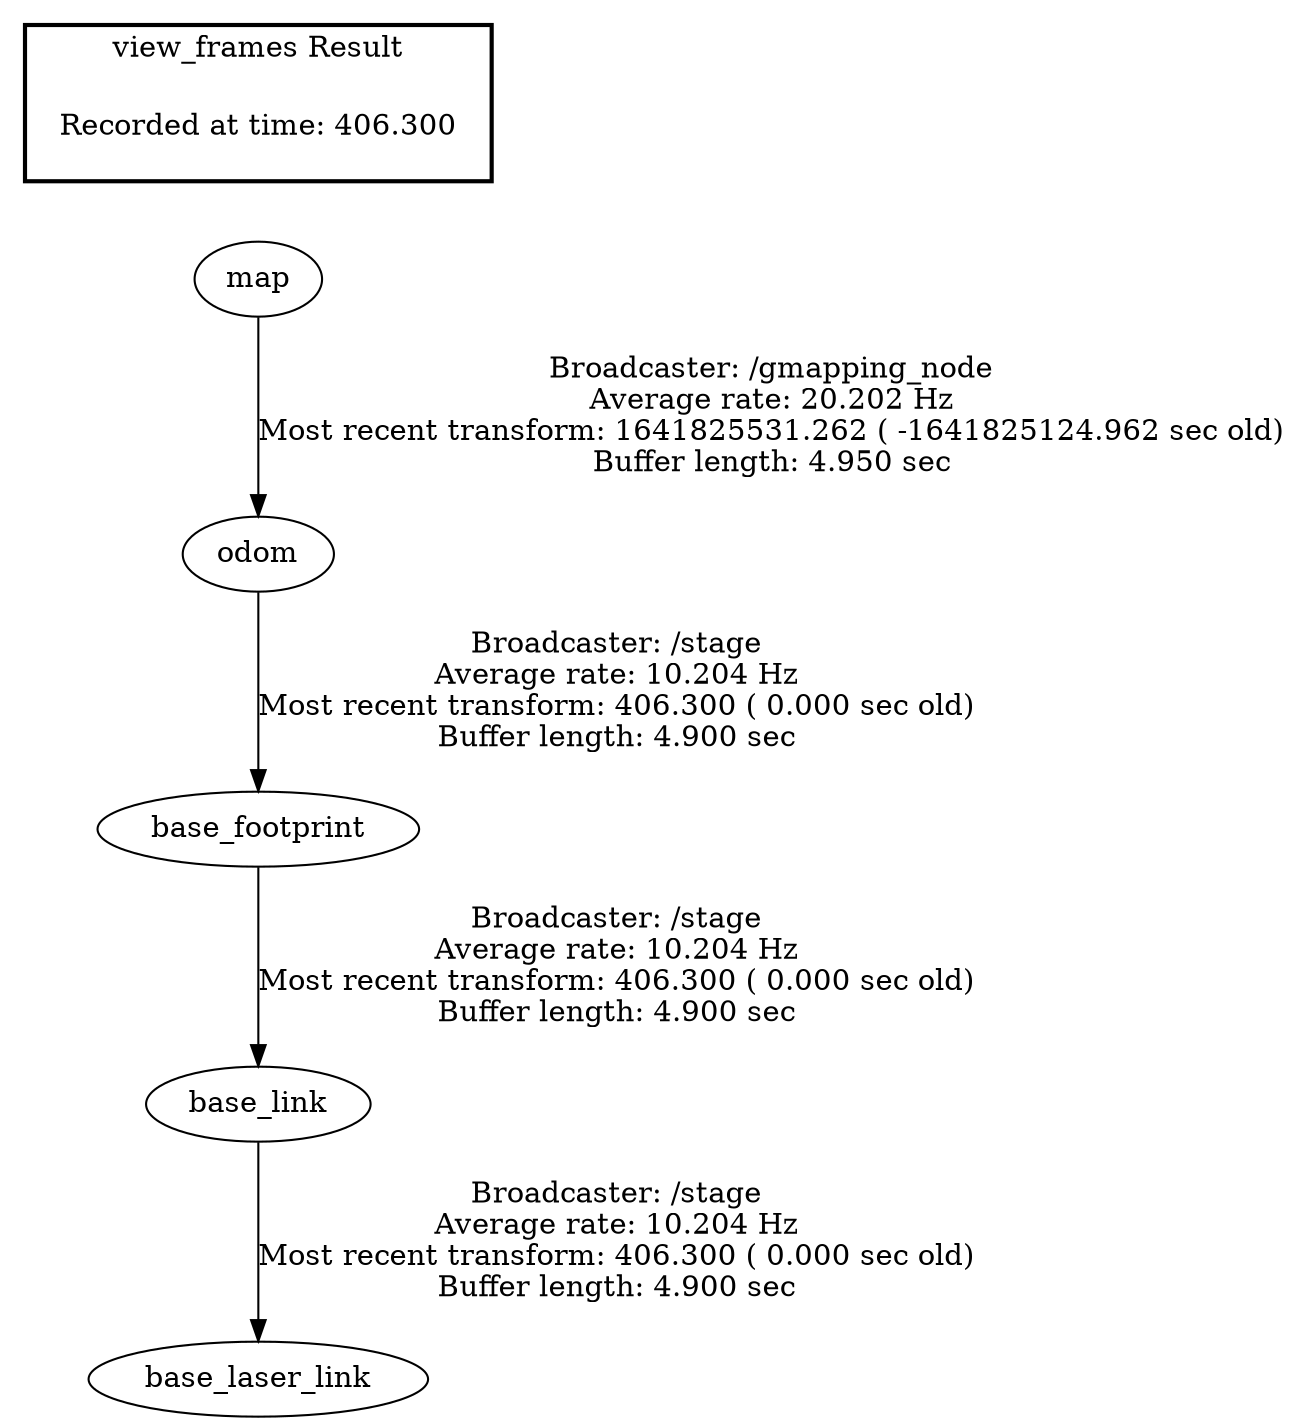 digraph G {
"map" -> "odom"[label="Broadcaster: /gmapping_node\nAverage rate: 20.202 Hz\nMost recent transform: 1641825531.262 ( -1641825124.962 sec old)\nBuffer length: 4.950 sec\n"];
"base_link" -> "base_laser_link"[label="Broadcaster: /stage\nAverage rate: 10.204 Hz\nMost recent transform: 406.300 ( 0.000 sec old)\nBuffer length: 4.900 sec\n"];
"base_footprint" -> "base_link"[label="Broadcaster: /stage\nAverage rate: 10.204 Hz\nMost recent transform: 406.300 ( 0.000 sec old)\nBuffer length: 4.900 sec\n"];
"odom" -> "base_footprint"[label="Broadcaster: /stage\nAverage rate: 10.204 Hz\nMost recent transform: 406.300 ( 0.000 sec old)\nBuffer length: 4.900 sec\n"];
edge [style=invis];
 subgraph cluster_legend { style=bold; color=black; label ="view_frames Result";
"Recorded at time: 406.300"[ shape=plaintext ] ;
 }->"map";
}